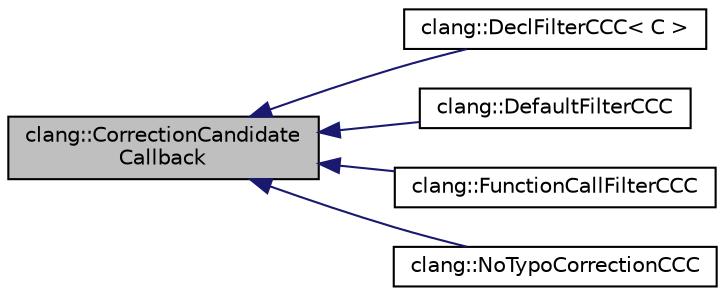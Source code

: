digraph "clang::CorrectionCandidateCallback"
{
 // LATEX_PDF_SIZE
  bgcolor="transparent";
  edge [fontname="Helvetica",fontsize="10",labelfontname="Helvetica",labelfontsize="10"];
  node [fontname="Helvetica",fontsize="10",shape=record];
  rankdir="LR";
  Node1 [label="clang::CorrectionCandidate\lCallback",height=0.2,width=0.4,color="black", fillcolor="grey75", style="filled", fontcolor="black",tooltip="Base class for callback objects used by Sema::CorrectTypo to check the validity of a potential typo c..."];
  Node1 -> Node2 [dir="back",color="midnightblue",fontsize="10",style="solid",fontname="Helvetica"];
  Node2 [label="clang::DeclFilterCCC\< C \>",height=0.2,width=0.4,color="black",URL="$classclang_1_1DeclFilterCCC.html",tooltip="Simple template class for restricting typo correction candidates to ones having a single Decl* of the..."];
  Node1 -> Node3 [dir="back",color="midnightblue",fontsize="10",style="solid",fontname="Helvetica"];
  Node3 [label="clang::DefaultFilterCCC",height=0.2,width=0.4,color="black",URL="$classclang_1_1DefaultFilterCCC.html",tooltip=" "];
  Node1 -> Node4 [dir="back",color="midnightblue",fontsize="10",style="solid",fontname="Helvetica"];
  Node4 [label="clang::FunctionCallFilterCCC",height=0.2,width=0.4,color="black",URL="$classclang_1_1FunctionCallFilterCCC.html",tooltip=" "];
  Node1 -> Node5 [dir="back",color="midnightblue",fontsize="10",style="solid",fontname="Helvetica"];
  Node5 [label="clang::NoTypoCorrectionCCC",height=0.2,width=0.4,color="black",URL="$classclang_1_1NoTypoCorrectionCCC.html",tooltip=" "];
}

